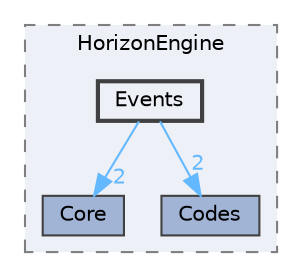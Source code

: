 digraph "C:/shortPath/28_11_HGE/HorizonEngine2D/HorizonEngine/src/HorizonEngine/Events"
{
 // LATEX_PDF_SIZE
  bgcolor="transparent";
  edge [fontname=Helvetica,fontsize=10,labelfontname=Helvetica,labelfontsize=10];
  node [fontname=Helvetica,fontsize=10,shape=box,height=0.2,width=0.4];
  compound=true
  subgraph clusterdir_7d00ba20b32cebfbf7d38294c84d3a1f {
    graph [ bgcolor="#edf0f7", pencolor="grey50", label="HorizonEngine", fontname=Helvetica,fontsize=10 style="filled,dashed", URL="dir_7d00ba20b32cebfbf7d38294c84d3a1f.html",tooltip=""]
  dir_10a0afe1459b063abc75d67da4ad5a11 [label="Core", fillcolor="#a2b4d6", color="grey25", style="filled", URL="dir_10a0afe1459b063abc75d67da4ad5a11.html",tooltip=""];
  dir_1780c61adbecc4757c7707ed8ec67656 [label="Codes", fillcolor="#a2b4d6", color="grey25", style="filled", URL="dir_1780c61adbecc4757c7707ed8ec67656.html",tooltip=""];
  dir_2aa0f8e194124a761998454645434c09 [label="Events", fillcolor="#edf0f7", color="grey25", style="filled,bold", URL="dir_2aa0f8e194124a761998454645434c09.html",tooltip=""];
  }
  dir_2aa0f8e194124a761998454645434c09->dir_10a0afe1459b063abc75d67da4ad5a11 [headlabel="2", labeldistance=1.5 headhref="dir_000008_000007.html" color="steelblue1" fontcolor="steelblue1"];
  dir_2aa0f8e194124a761998454645434c09->dir_1780c61adbecc4757c7707ed8ec67656 [headlabel="2", labeldistance=1.5 headhref="dir_000008_000004.html" color="steelblue1" fontcolor="steelblue1"];
}
